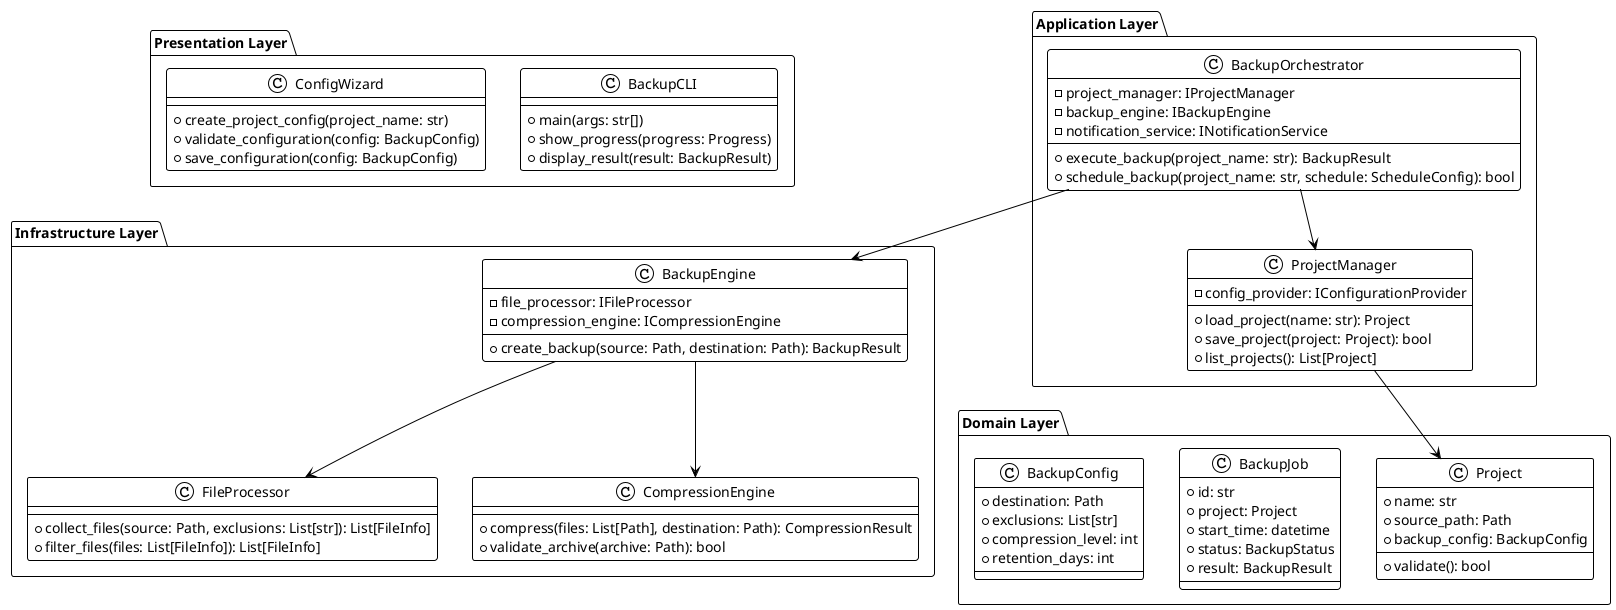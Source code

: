 
@startuml BackupSystemClassDiagram
!theme plain

package "Presentation Layer" {
    class BackupCLI {
        +main(args: str[])
        +show_progress(progress: Progress)
        +display_result(result: BackupResult)
    }
    
    class ConfigWizard {
        +create_project_config(project_name: str)
        +validate_configuration(config: BackupConfig)
        +save_configuration(config: BackupConfig)
    }
}

package "Application Layer" {
    class BackupOrchestrator {
        -project_manager: IProjectManager
        -backup_engine: IBackupEngine
        -notification_service: INotificationService
        +execute_backup(project_name: str): BackupResult
        +schedule_backup(project_name: str, schedule: ScheduleConfig): bool
    }
    
    class ProjectManager {
        -config_provider: IConfigurationProvider
        +load_project(name: str): Project
        +save_project(project: Project): bool
        +list_projects(): List[Project]
    }
}

package "Domain Layer" {
    class Project {
        +name: str
        +source_path: Path
        +backup_config: BackupConfig
        +validate(): bool
    }
    
    class BackupJob {
        +id: str
        +project: Project
        +start_time: datetime
        +status: BackupStatus
        +result: BackupResult
    }
    
    class BackupConfig {
        +destination: Path
        +exclusions: List[str]
        +compression_level: int
        +retention_days: int
    }
}

package "Infrastructure Layer" {
    class BackupEngine {
        -file_processor: IFileProcessor
        -compression_engine: ICompressionEngine
        +create_backup(source: Path, destination: Path): BackupResult
    }
    
    class FileProcessor {
        +collect_files(source: Path, exclusions: List[str]): List[FileInfo]
        +filter_files(files: List[FileInfo]): List[FileInfo]
    }
    
    class CompressionEngine {
        +compress(files: List[Path], destination: Path): CompressionResult
        +validate_archive(archive: Path): bool
    }
}

BackupOrchestrator --> ProjectManager
BackupOrchestrator --> BackupEngine
ProjectManager --> Project
BackupEngine --> FileProcessor
BackupEngine --> CompressionEngine

@enduml
